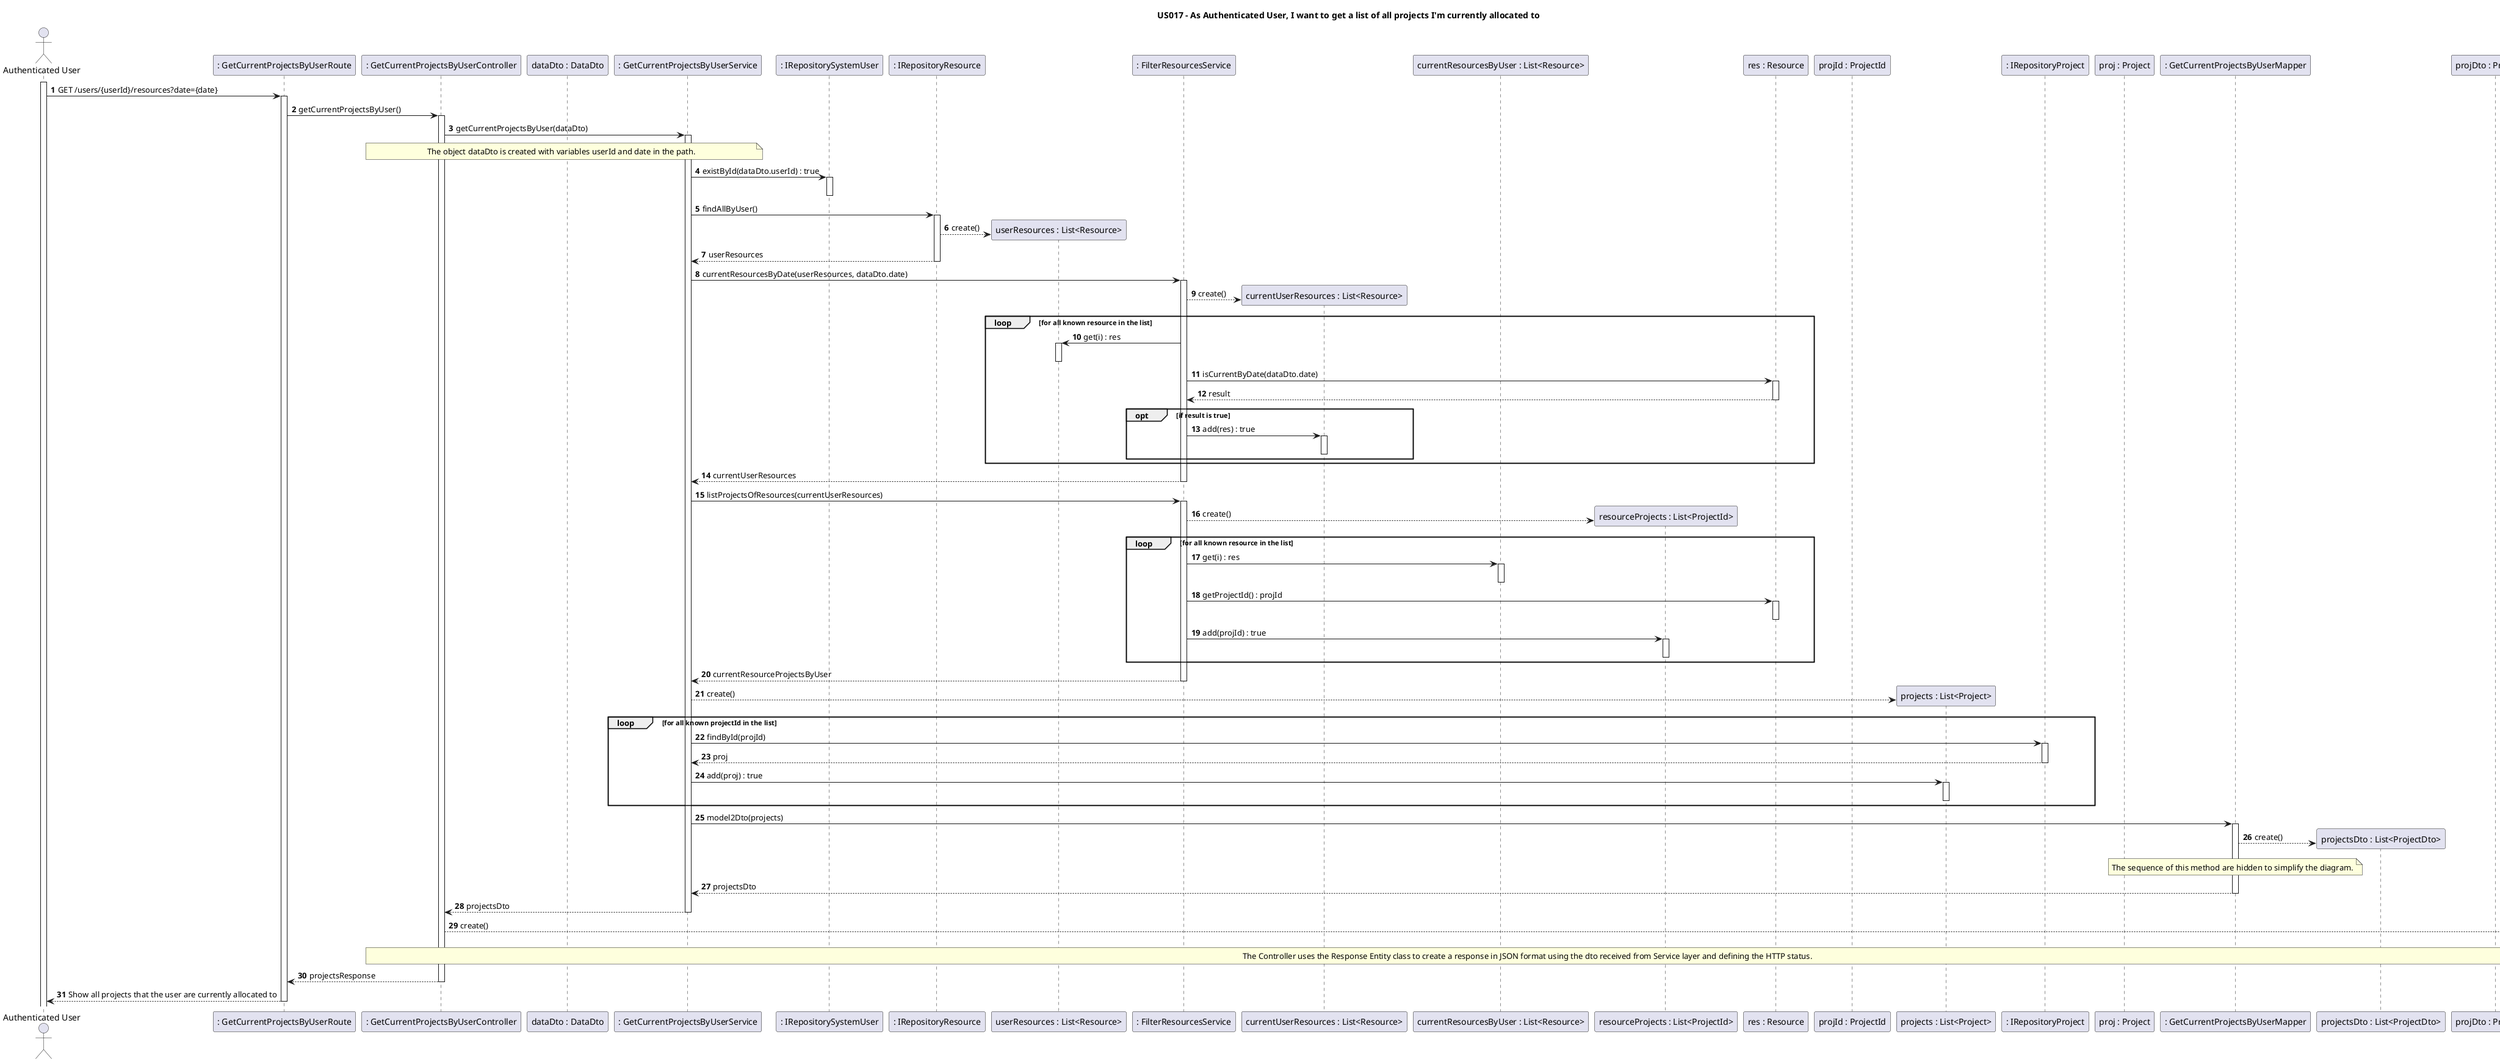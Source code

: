 @startuml
'https://plantuml.com/sequence-diagram

title US017 - As Authenticated User, I want to get a list of all projects I'm currently allocated to

autonumber

actor "Authenticated User" as actor
participant ": GetCurrentProjectsByUserRoute" as route
participant ": GetCurrentProjectsByUserController" as ctrl
participant "dataDto : DataDto" as dataDto
participant ": GetCurrentProjectsByUserService" as srv
participant ": IRepositorySystemUser" as userStore
participant ": IRepositoryResource" as resStore
participant "userResources : List<Resource>" as resList
participant ": FilterResourcesService" as dsrv
participant "currentUserResources : List<Resource>" as resList2
participant "currentResourcesByUser : List<Resource>" as resList3
participant "resourceProjects : List<ProjectId>" as resList4
participant "res : Resource" as res
participant "projId : ProjectId" as pId
participant "projects : List<Project>" as projList
participant ": IRepositoryProject" as projStore
participant "proj : Project" as proj
participant ": GetCurrentProjectsByUserMapper" as map
participant "projectsDto : List<ProjectDto>" as listDto
participant "projDto : ProjectDto" as dto
participant "ProjectsResponse : ResponseEntity" as json

activate actor
autoactivate on

actor -> route : GET /users/{userId}/resources?date={date}
route -> ctrl : getCurrentProjectsByUser()
ctrl -> srv : getCurrentProjectsByUser(dataDto)
note over ctrl, srv : The object dataDto is created with variables userId and date in the path.
srv -> userStore : existById(dataDto.userId) : true
deactivate
srv -> resStore : findAllByUser()
resStore --> resList** : create()
resStore --> srv : userResources
srv -> dsrv : currentResourcesByDate(userResources, dataDto.date)
dsrv --> resList2**: create()
loop for all known resource in the list
dsrv -> resList : get(i) : res
deactivate
dsrv -> res : isCurrentByDate(dataDto.date)
res --> dsrv : result
opt if result is true
dsrv -> resList2 : add(res) : true
deactivate
end
end
dsrv --> srv : currentUserResources
srv -> dsrv : listProjectsOfResources(currentUserResources)
dsrv --> resList4**: create()
loop for all known resource in the list
dsrv -> resList3 : get(i) : res
deactivate
dsrv -> res : getProjectId() : projId
deactivate
dsrv -> resList4 : add(projId) : true
deactivate
end
dsrv --> srv : currentResourceProjectsByUser
srv --> projList**: create()
loop for all known projectId in the list
srv -> projStore : findById(projId)
projStore --> srv : proj
srv -> projList : add(proj) : true
deactivate
end
srv -> map : model2Dto(projects)
map --> listDto**: create()
note over map : The sequence of this method are hidden to simplify the diagram.
map --> srv : projectsDto
srv --> ctrl : projectsDto
ctrl --> json**: create()
note over ctrl, json : The Controller uses the Response Entity class to create a response in JSON format using the dto received from Service layer and defining the HTTP status.
ctrl --> route : projectsResponse
route --> actor : Show all projects that the user are currently allocated to


@enduml